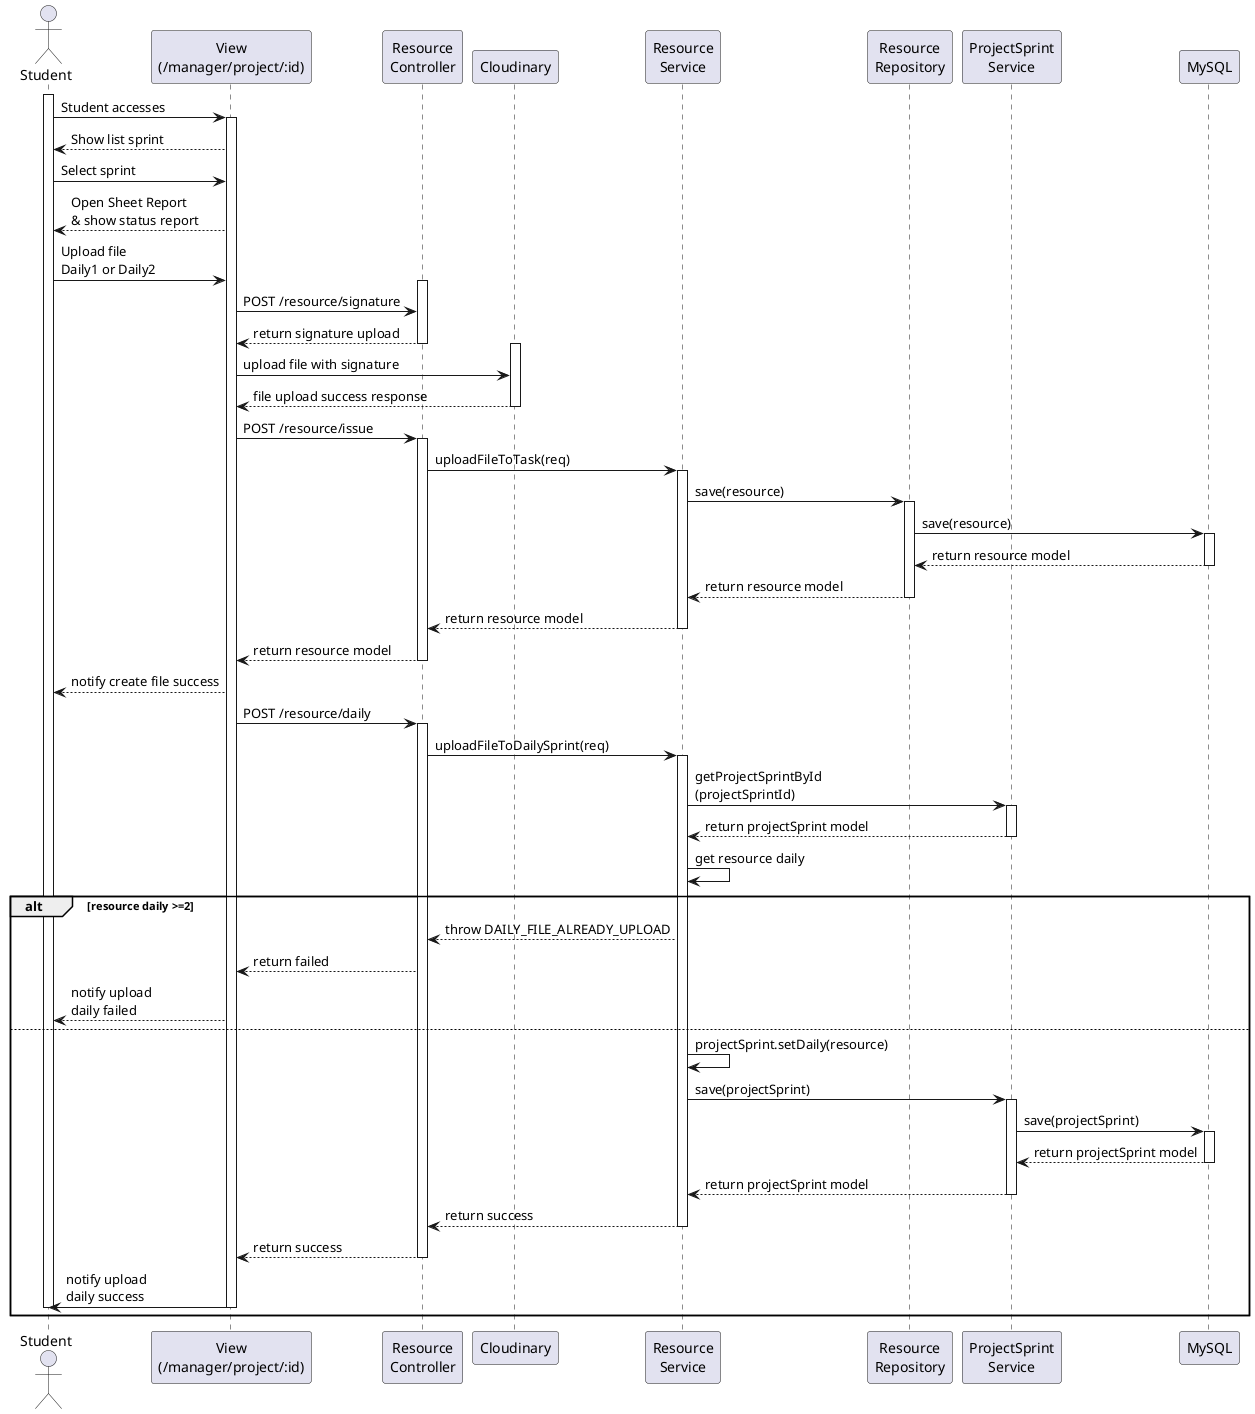 @startuml
actor "Student" as SV
participant "View\n(/manager/project/:id)" as View
participant "Resource\nController" as Controller
participant "Cloudinary" as Cloud
participant "Resource\nService" as Service
participant "Resource\nRepository" as Repo
participant "ProjectSprint\nService" as PSS
participant "MySQL" as MySQL

activate SV
SV -> View : Student accesses
activate View
View --> SV : Show list sprint
SV -> View: Select sprint
View --> SV: Open Sheet Report\n& show status report
SV -> View: Upload file\nDaily1 or Daily2
activate Controller
View -> Controller : POST /resource/signature
Controller --> View: return signature upload
deactivate Controller
activate Cloud
View -> Cloud: upload file with signature
Cloud --> View: file upload success response
deactivate Cloud

View -> Controller: POST /resource/issue
activate Controller
Controller -> Service: uploadFileToTask(req)
activate Service
Service -> Repo: save(resource)
activate Repo
Repo -> MySQL: save(resource)
activate MySQL
MySQL --> Repo: return resource model
deactivate MySQL
Repo --> Service: return resource model
deactivate Repo
Service --> Controller: return resource model
deactivate Service
Controller --> View: return resource model
deactivate Controller
View --> SV: notify create file success

View -> Controller: POST /resource/daily
activate Controller
Controller -> Service : uploadFileToDailySprint(req)
activate Service
Service -> PSS: getProjectSprintById\n(projectSprintId)
activate PSS
PSS --> Service: return projectSprint model
deactivate PSS
Service -> Service: get resource daily
alt resource daily >=2
  Service --> Controller: throw DAILY_FILE_ALREADY_UPLOAD
  Controller --> View: return failed
  View --> SV: notify upload\ndaily failed
else

  Service -> Service: projectSprint.setDaily(resource)
  Service -> PSS: save(projectSprint)
  activate PSS
  PSS -> MySQL: save(projectSprint)
  activate MySQL
  MySQL --> PSS: return projectSprint model
  deactivate MySQL
  PSS --> Service: return projectSprint model
  deactivate PSS

  Service --> Controller : return success
  deactivate Service

  Controller --> View : return success
  deactivate Controller

  View -> SV : notify upload\ndaily success
  deactivate View
  deactivate SV
end
@enduml
